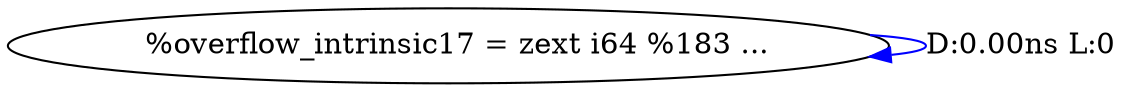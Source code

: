 digraph {
Node0x3d07aa0[label="  %overflow_intrinsic17 = zext i64 %183 ..."];
Node0x3d07aa0 -> Node0x3d07aa0[label="D:0.00ns L:0",color=blue];
}
